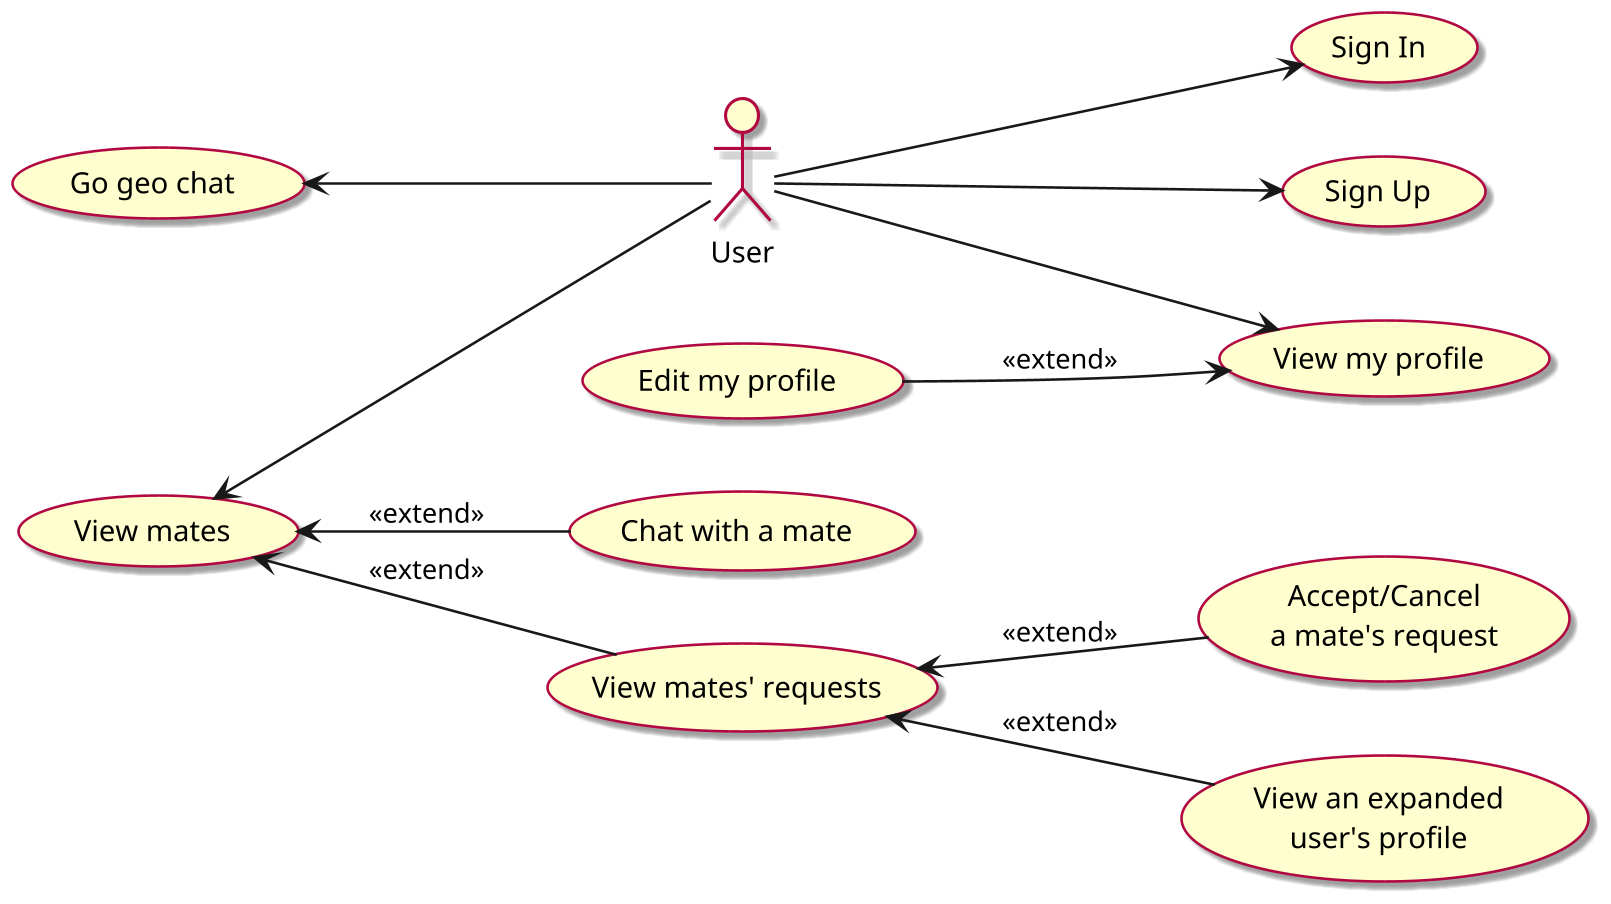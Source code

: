@startuml uc1

skinparam ArrowThickness 1.25

skinparam ActorBorderThickness 1.5
skinparam ActorBackgroundColor #FEFECE
skinparam ActorBorderColor #B20842

skinparam UsecaseBorderColor #B20842
skinparam UsecaseBorderThickness 1.25
skinparam UsecaseBackgroundColor #FEFECE

skinparam Shadowing true
skinparam dpi 200

' -----------------------------------------------

actor "User" as User

usecase "Sign In" as SignIn
usecase "Sign Up" as SignUp

usecase "View my profile" as ViewMyProfile
usecase "Edit my profile" as EditMyProfile

usecase "View mates" as ViewMates
usecase "Chat with a mate" as ChatWithMate
usecase "View mates' requests" as ViewMatesReqs
usecase "Accept/Cancel\na mate's request" as AccCanMateReq

usecase "View an expanded\nuser's profile" as ViewExpandedUserProfile

' see uc2.wsd diagram...
usecase "Go geo chat" as GoGeoChat

' -----------------------------------------------

left to right direction

User --> SignIn
User --> SignUp

User --> ViewMyProfile
ViewMyProfile <-u- EditMyProfile : <<extend>>

User -u-> ViewMates
ViewMates <-- ChatWithMate : <<extend>>
ViewMates <-- ViewMatesReqs : <<extend>>
ViewMatesReqs <-- AccCanMateReq : <<extend>>
ViewMatesReqs <-- ViewExpandedUserProfile : <<extend>>

User -u-> GoGeoChat

@enduml
